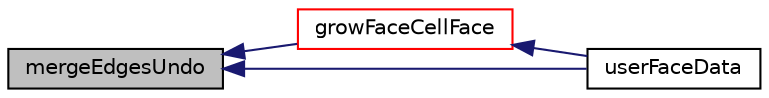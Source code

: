 digraph "mergeEdgesUndo"
{
  bgcolor="transparent";
  edge [fontname="Helvetica",fontsize="10",labelfontname="Helvetica",labelfontsize="10"];
  node [fontname="Helvetica",fontsize="10",shape=record];
  rankdir="LR";
  Node15806 [label="mergeEdgesUndo",height=0.2,width=0.4,color="black", fillcolor="grey75", style="filled", fontcolor="black"];
  Node15806 -> Node15807 [dir="back",color="midnightblue",fontsize="10",style="solid",fontname="Helvetica"];
  Node15807 [label="growFaceCellFace",height=0.2,width=0.4,color="red",URL="$a25857.html#addad8a30136df5abece92c0d79da1ebd"];
  Node15807 -> Node15812 [dir="back",color="midnightblue",fontsize="10",style="solid",fontname="Helvetica"];
  Node15812 [label="userFaceData",height=0.2,width=0.4,color="black",URL="$a25857.html#a2cb6efa4184bedfbed60b069881c26a3"];
  Node15806 -> Node15812 [dir="back",color="midnightblue",fontsize="10",style="solid",fontname="Helvetica"];
}
